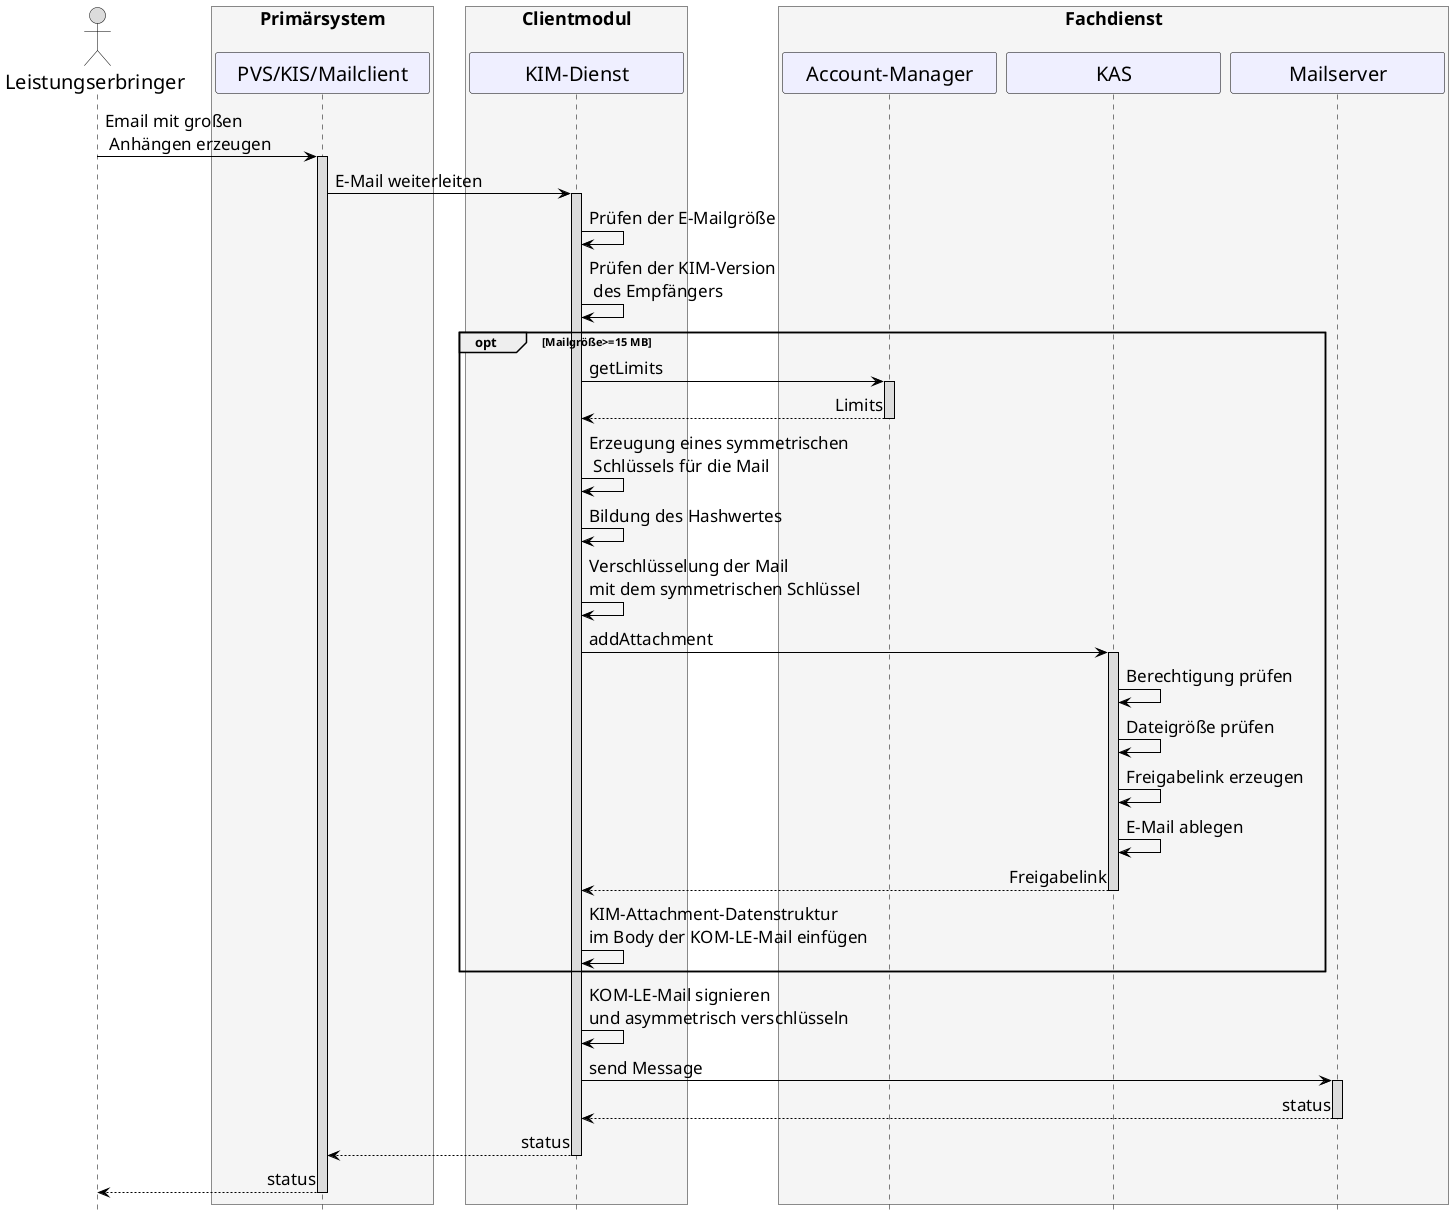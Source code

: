 /'
# KIM 1.5
# Account Manager
# Sequence Diagram
# Name: Operation kas mail senden
'/

@startuml
skinparam sequenceMessageAlign direction
skinparam minClassWidth 200
skinparam BoxPadding 15
skinparam sequenceReferenceHeaderBackgroundColor palegreen
scale max 2048 width
hide footbox

skinparam sequence {
ArrowColor black
ArrowFontSize 17
ActorBorderColor black
LifeLineBorderColor black
LifeLineBackgroundColor Gainsboro

ParticipantBorderColor Motivation
ParticipantBackgroundColor Motivation
ParticipantFontSize 20
ParticipantFontColor black
ParticipantBorderColor Black
ParticipantBackgroundColor MOTIVATION

ActorBackgroundColor Gainsboro
ActorFontColor black
ActorFontSize 20
ActorFontName Aapex
}
      actor L as "Leistungserbringer"
      box <size:18>Primärsystem\n #WhiteSmoke
            participant P as "PVS/KIS/Mailclient"
      end box
      box <size:18>Clientmodul\n #WhiteSmoke
      participant KM as "KIM-Dienst"
      end box
      box <size:18>Fachdienst\n #WhiteSmoke
      participant AM as "Account-Manager"
      participant K as "KAS"
      participant MS as "Mailserver"
      end box

L->P: Email mit großen\n Anhängen erzeugen
 activate P
 P->KM: E-Mail weiterleiten
 activate KM
 KM->KM: Prüfen der E-Mailgröße
 KM->KM: Prüfen der KIM-Version\n des Empfängers
 opt Mailgröße>=15 MB
 KM->AM: getLimits
 activate AM
 AM-->KM: Limits
 deactivate AM
 KM->KM: Erzeugung eines symmetrischen\n Schlüssels für die Mail
 KM->KM: Bildung des Hashwertes
 KM->KM: Verschlüsselung der Mail \nmit dem symmetrischen Schlüssel
 KM->K: addAttachment
 activate K
 K->K: Berechtigung prüfen
 K->K: Dateigröße prüfen
 K->K: Freigabelink erzeugen
 K->K: E-Mail ablegen
 K-->KM: Freigabelink
 deactivate K
 KM->KM: KIM-Attachment-Datenstruktur \nim Body der KOM-LE-Mail einfügen
 end
 KM->KM: KOM-LE-Mail signieren \nund asymmetrisch verschlüsseln
 KM->MS++: send Message
 MS-->KM--: status
 KM-->P:status
 deactivate KM
 P-->L:status
 deactivate P
@enduml